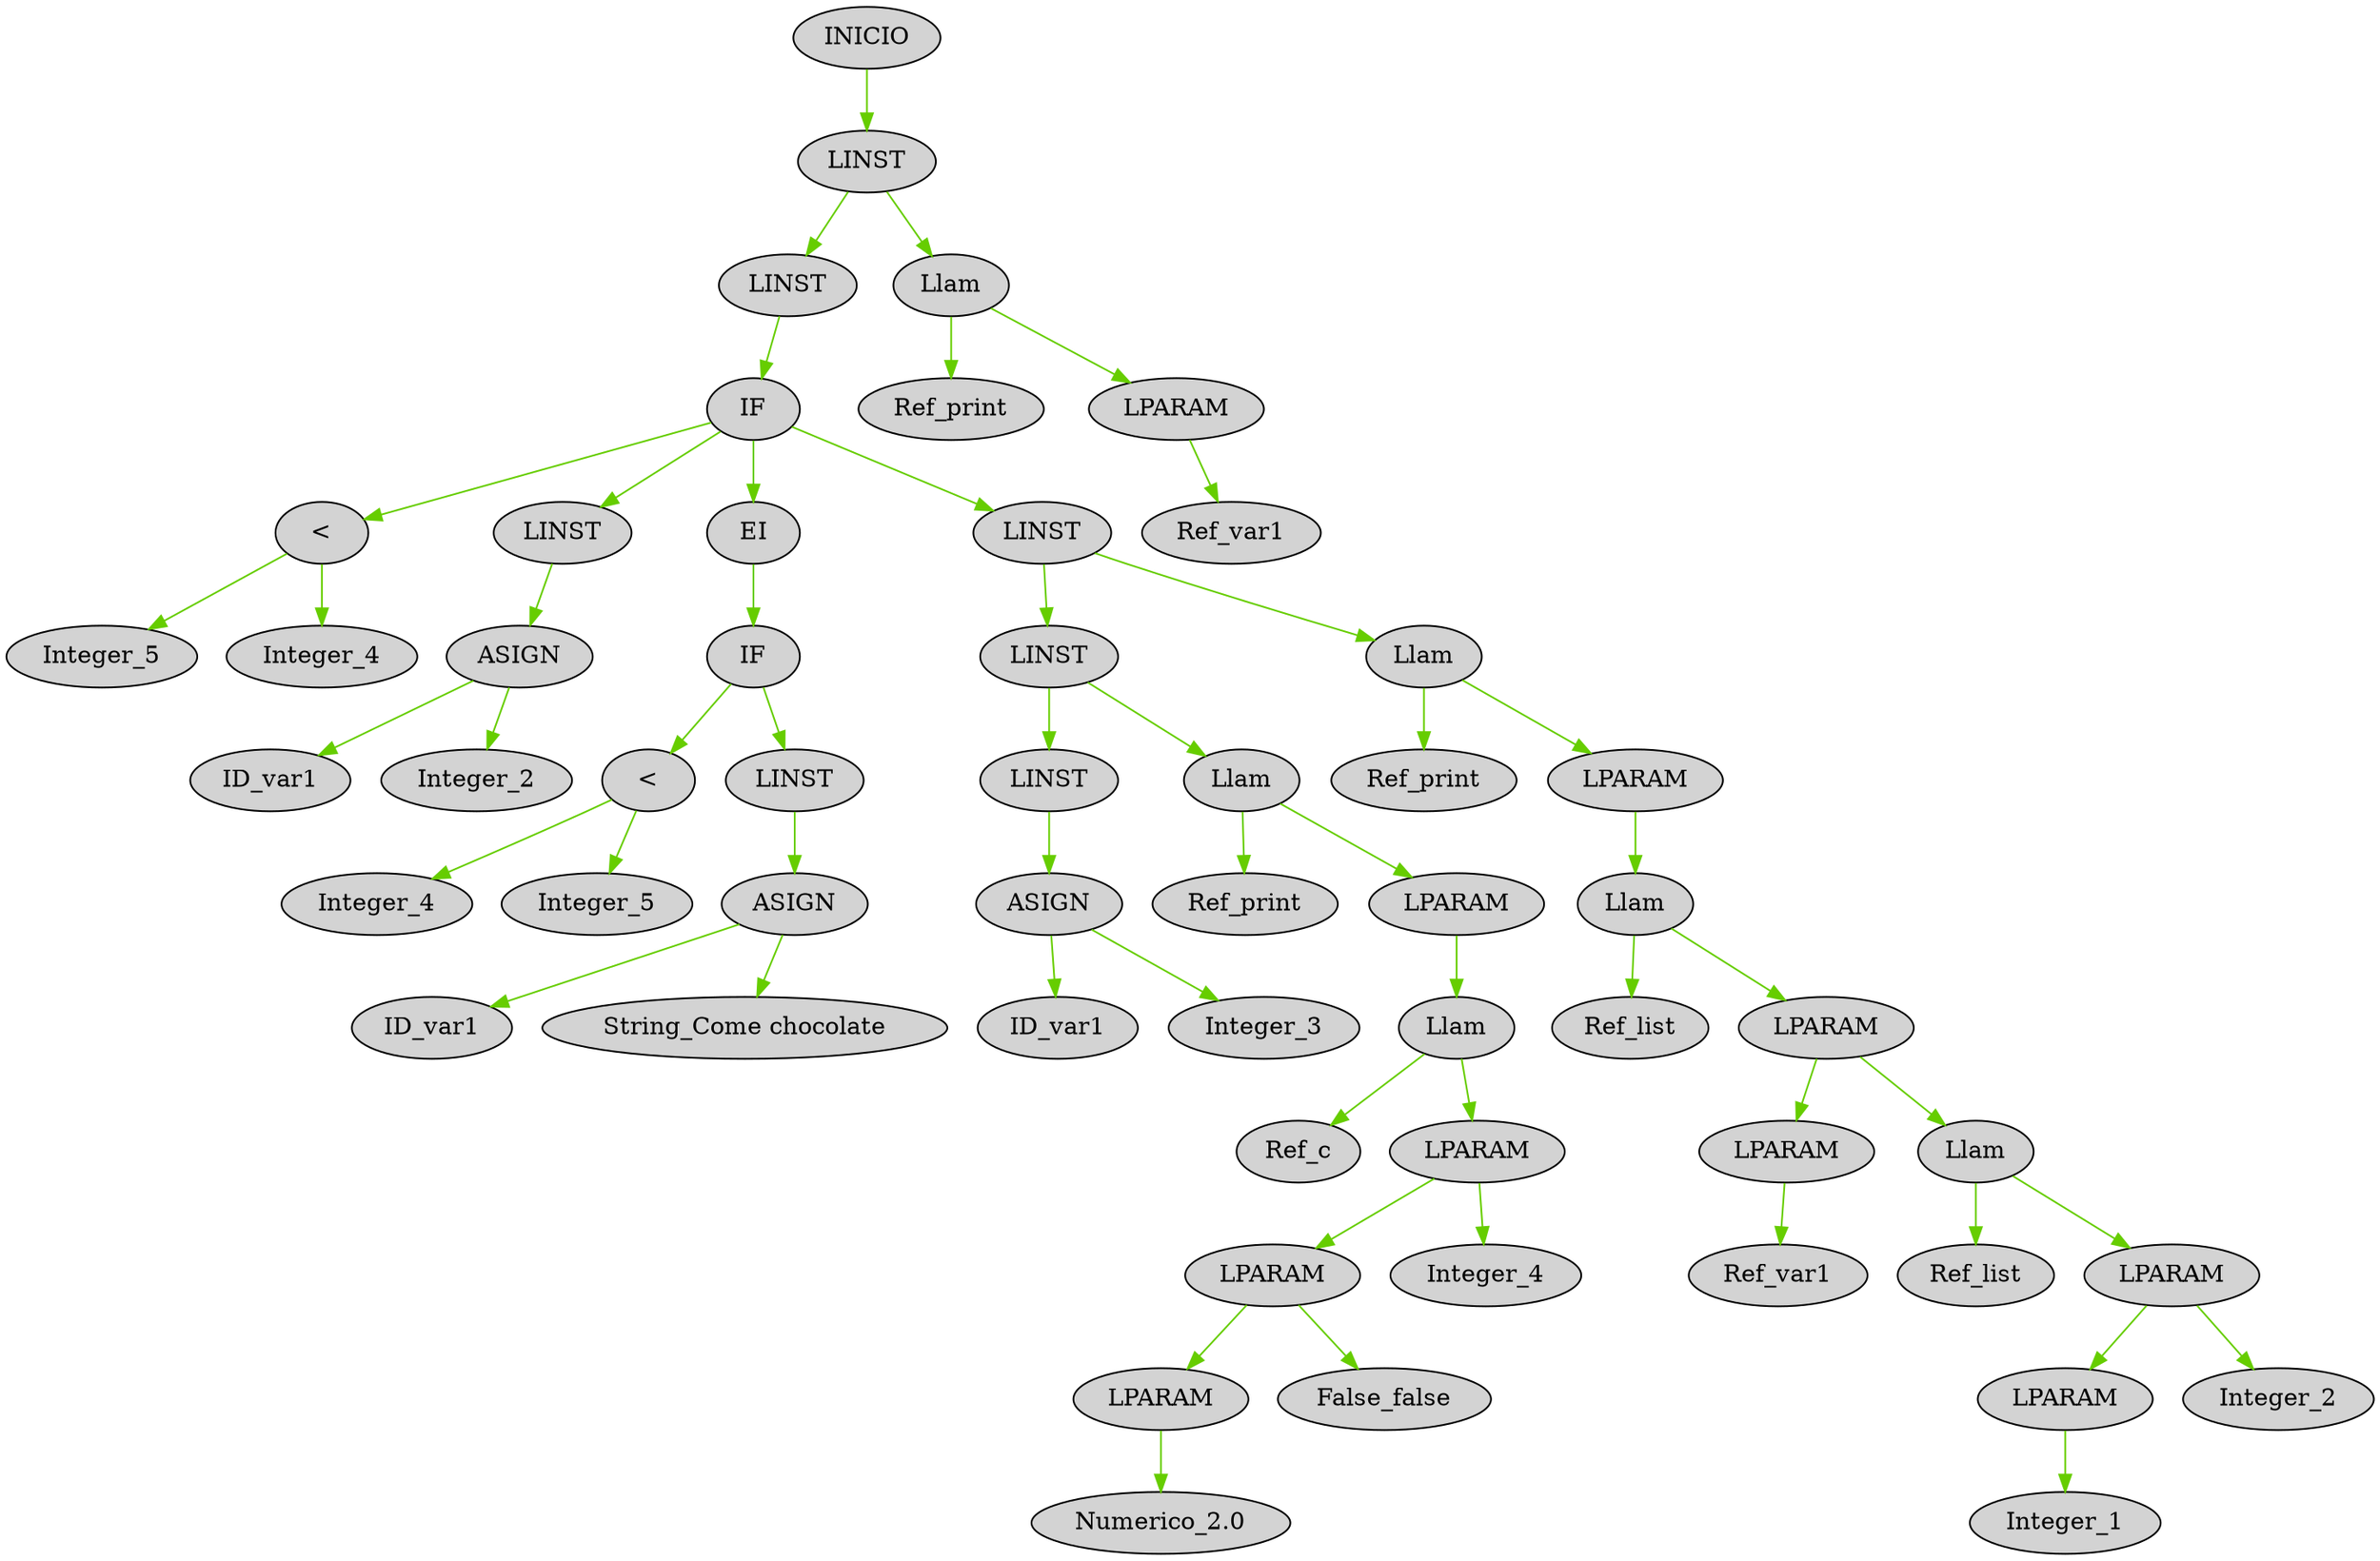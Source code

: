 digraph G { node[shape=oval, style=filled, collor=coral]; edge[color=chartreuse3]; rankdir=UD 

"150" [label="INICIO"]
"149" [label="LINST"]
"150" -> "149"
"149" [label="LINST"]
"144" [label="LINST"]
"149" -> "144"
"144" [label="LINST"]
"143" [label="IF"]
"144" -> "143"
"143" [label="IF"]
"98" [label="<"]
"143" -> "98"
"98" [label="<"]
"96" [label="Integer_5"]
"98" -> "96"
"98" [label="<"]
"97" [label="Integer_4"]
"98" -> "97"
"143" [label="IF"]
"102" [label="LINST"]
"143" -> "102"
"102" [label="LINST"]
"101" [label="ASIGN"]
"102" -> "101"
"101" [label="ASIGN"]
"100" [label="ID_var1"]
"101" -> "100"
"101" [label="ASIGN"]
"99" [label="Integer_2"]
"101" -> "99"
"143" [label="IF"]
"111" [label="EI"]
"143" -> "111"
"111" [label="EI"]
"110" [label="IF"]
"111" -> "110"
"110" [label="IF"]
"105" [label="<"]
"110" -> "105"
"105" [label="<"]
"103" [label="Integer_4"]
"105" -> "103"
"105" [label="<"]
"104" [label="Integer_5"]
"105" -> "104"
"110" [label="IF"]
"109" [label="LINST"]
"110" -> "109"
"109" [label="LINST"]
"108" [label="ASIGN"]
"109" -> "108"
"108" [label="ASIGN"]
"107" [label="ID_var1"]
"108" -> "107"
"108" [label="ASIGN"]
"106" [label="String_Come chocolate"]
"108" -> "106"
"143" [label="IF"]
"142" [label="LINST"]
"143" -> "142"
"142" [label="LINST"]
"127" [label="LINST"]
"142" -> "127"
"127" [label="LINST"]
"115" [label="LINST"]
"127" -> "115"
"115" [label="LINST"]
"114" [label="ASIGN"]
"115" -> "114"
"114" [label="ASIGN"]
"113" [label="ID_var1"]
"114" -> "113"
"114" [label="ASIGN"]
"112" [label="Integer_3"]
"114" -> "112"
"127" [label="LINST"]
"126" [label="Llam"]
"127" -> "126"
"126" [label="Llam"]
"125" [label="Ref_print"]
"126" -> "125"
"126" [label="Llam"]
"124" [label="LPARAM"]
"126" -> "124"
"124" [label="LPARAM"]
"123" [label="Llam"]
"124" -> "123"
"123" [label="Llam"]
"122" [label="Ref_c"]
"123" -> "122"
"123" [label="Llam"]
"121" [label="LPARAM"]
"123" -> "121"
"121" [label="LPARAM"]
"119" [label="LPARAM"]
"121" -> "119"
"119" [label="LPARAM"]
"117" [label="LPARAM"]
"119" -> "117"
"117" [label="LPARAM"]
"116" [label="Numerico_2.0"]
"117" -> "116"
"119" [label="LPARAM"]
"118" [label="False_false"]
"119" -> "118"
"121" [label="LPARAM"]
"120" [label="Integer_4"]
"121" -> "120"
"142" [label="LINST"]
"141" [label="Llam"]
"142" -> "141"
"141" [label="Llam"]
"140" [label="Ref_print"]
"141" -> "140"
"141" [label="Llam"]
"139" [label="LPARAM"]
"141" -> "139"
"139" [label="LPARAM"]
"138" [label="Llam"]
"139" -> "138"
"138" [label="Llam"]
"137" [label="Ref_list"]
"138" -> "137"
"138" [label="Llam"]
"136" [label="LPARAM"]
"138" -> "136"
"136" [label="LPARAM"]
"129" [label="LPARAM"]
"136" -> "129"
"129" [label="LPARAM"]
"128" [label="Ref_var1"]
"129" -> "128"
"136" [label="LPARAM"]
"135" [label="Llam"]
"136" -> "135"
"135" [label="Llam"]
"134" [label="Ref_list"]
"135" -> "134"
"135" [label="Llam"]
"133" [label="LPARAM"]
"135" -> "133"
"133" [label="LPARAM"]
"131" [label="LPARAM"]
"133" -> "131"
"131" [label="LPARAM"]
"130" [label="Integer_1"]
"131" -> "130"
"133" [label="LPARAM"]
"132" [label="Integer_2"]
"133" -> "132"
"149" [label="LINST"]
"148" [label="Llam"]
"149" -> "148"
"148" [label="Llam"]
"147" [label="Ref_print"]
"148" -> "147"
"148" [label="Llam"]
"146" [label="LPARAM"]
"148" -> "146"
"146" [label="LPARAM"]
"145" [label="Ref_var1"]
"146" -> "145"

}

